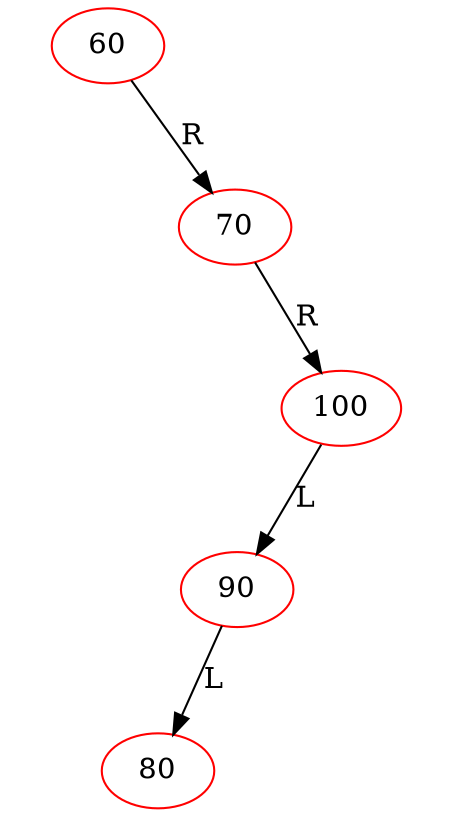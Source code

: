 digraph BiTreeDelete {
"60" -> {"HD0"} [label="L"] [style=invis]
"HD0" [style=invis]
"60" -> {"70"} [label="R"]
"70" -> {"HD1"} [label="L"] [style=invis]
"HD1" [style=invis]
"70" -> {"100"} [label="R"]
"100" -> {"90"} [label="L"]
"100" -> {"HD2"} [label="R"] [style=invis]
"HD2" [style=invis]
"90" -> {"80"} [label="L"]
"90" -> {"HD3"} [label="R"] [style=invis]
"HD3" [style=invis]
"60" [color=red]
"70" [color=red]
"100" [color=red]
"90" [color=red]
"80" [color=red]
}
